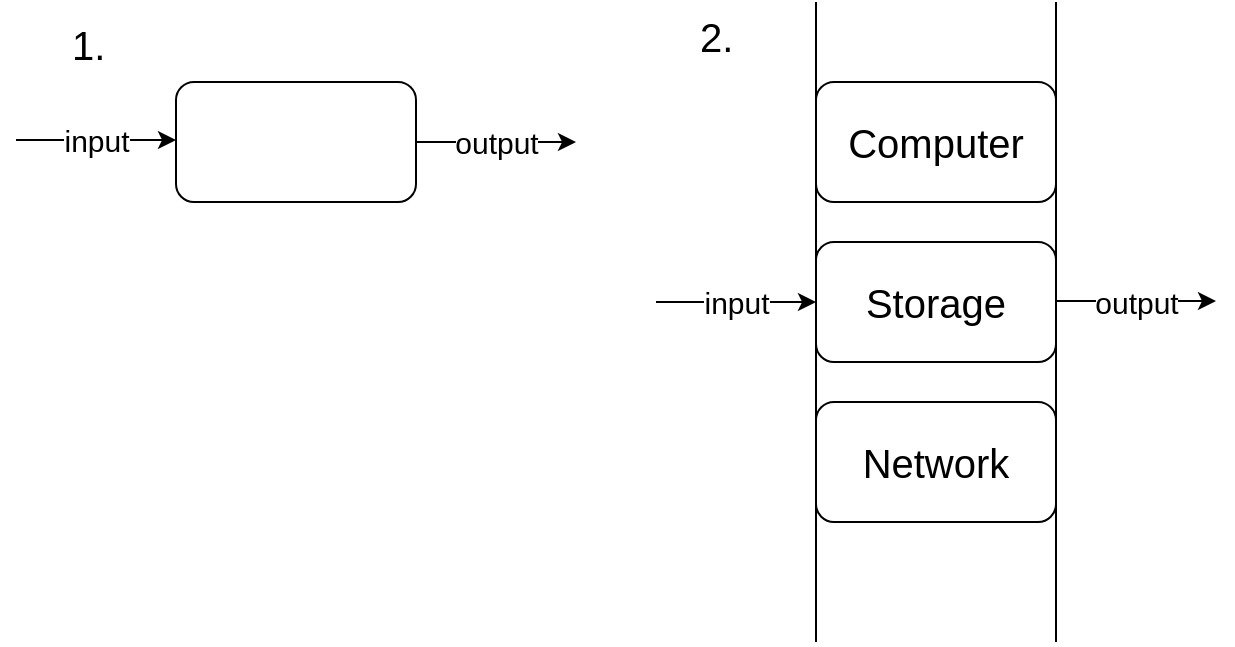 <mxfile version="12.1.9" type="github" pages="1"><diagram id="LV-0CmJivmUlpXU5Nfll" name="Page-1"><mxGraphModel dx="1773" dy="614" grid="1" gridSize="10" guides="1" tooltips="1" connect="1" arrows="1" fold="1" page="1" pageScale="1" pageWidth="827" pageHeight="1169" math="0" shadow="0"><root><mxCell id="0"/><mxCell id="1" parent="0"/><mxCell id="gE45kFcvn1gnDbj66E8a-1" value="Computer" style="rounded=1;whiteSpace=wrap;html=1;fontSize=20;" vertex="1" parent="1"><mxGeometry x="400" y="80" width="120" height="60" as="geometry"/></mxCell><mxCell id="gE45kFcvn1gnDbj66E8a-2" value="Storage" style="rounded=1;whiteSpace=wrap;html=1;fontSize=20;" vertex="1" parent="1"><mxGeometry x="400" y="160" width="120" height="60" as="geometry"/></mxCell><mxCell id="gE45kFcvn1gnDbj66E8a-3" value="Network" style="rounded=1;whiteSpace=wrap;html=1;fontSize=20;" vertex="1" parent="1"><mxGeometry x="400" y="240" width="120" height="60" as="geometry"/></mxCell><mxCell id="gE45kFcvn1gnDbj66E8a-4" value="" style="rounded=1;whiteSpace=wrap;html=1;" vertex="1" parent="1"><mxGeometry x="80" y="80" width="120" height="60" as="geometry"/></mxCell><mxCell id="gE45kFcvn1gnDbj66E8a-5" value="output" style="endArrow=classic;html=1;exitX=1;exitY=0.5;exitDx=0;exitDy=0;fontSize=15;" edge="1" parent="1" source="gE45kFcvn1gnDbj66E8a-4"><mxGeometry width="50" height="50" relative="1" as="geometry"><mxPoint x="80" y="370" as="sourcePoint"/><mxPoint x="280" y="110" as="targetPoint"/></mxGeometry></mxCell><mxCell id="gE45kFcvn1gnDbj66E8a-6" value="input" style="endArrow=classic;html=1;exitX=1;exitY=0.5;exitDx=0;exitDy=0;fontSize=15;" edge="1" parent="1"><mxGeometry width="50" height="50" relative="1" as="geometry"><mxPoint y="109" as="sourcePoint"/><mxPoint x="80" y="109" as="targetPoint"/></mxGeometry></mxCell><mxCell id="gE45kFcvn1gnDbj66E8a-8" value="1." style="text;html=1;resizable=0;points=[];autosize=1;align=left;verticalAlign=top;spacingTop=-4;fontSize=20;" vertex="1" parent="1"><mxGeometry x="26" y="47" width="30" height="20" as="geometry"/></mxCell><mxCell id="gE45kFcvn1gnDbj66E8a-9" value="2." style="text;html=1;resizable=0;points=[];autosize=1;align=left;verticalAlign=top;spacingTop=-4;fontSize=20;" vertex="1" parent="1"><mxGeometry x="340" y="43" width="30" height="20" as="geometry"/></mxCell><mxCell id="gE45kFcvn1gnDbj66E8a-10" value="" style="endArrow=none;html=1;fontSize=20;" edge="1" parent="1"><mxGeometry width="50" height="50" relative="1" as="geometry"><mxPoint x="400" y="360" as="sourcePoint"/><mxPoint x="400" y="40" as="targetPoint"/></mxGeometry></mxCell><mxCell id="gE45kFcvn1gnDbj66E8a-11" value="" style="endArrow=none;html=1;fontSize=20;" edge="1" parent="1"><mxGeometry width="50" height="50" relative="1" as="geometry"><mxPoint x="520" y="360" as="sourcePoint"/><mxPoint x="520" y="40" as="targetPoint"/></mxGeometry></mxCell><mxCell id="gE45kFcvn1gnDbj66E8a-14" value="input" style="endArrow=classic;html=1;fontSize=15;" edge="1" parent="1"><mxGeometry width="50" height="50" relative="1" as="geometry"><mxPoint x="320" y="190" as="sourcePoint"/><mxPoint x="400" y="190" as="targetPoint"/></mxGeometry></mxCell><mxCell id="gE45kFcvn1gnDbj66E8a-15" value="output" style="endArrow=classic;html=1;fontSize=15;" edge="1" parent="1"><mxGeometry width="50" height="50" relative="1" as="geometry"><mxPoint x="520" y="189.5" as="sourcePoint"/><mxPoint x="600" y="189.5" as="targetPoint"/></mxGeometry></mxCell></root></mxGraphModel></diagram></mxfile>